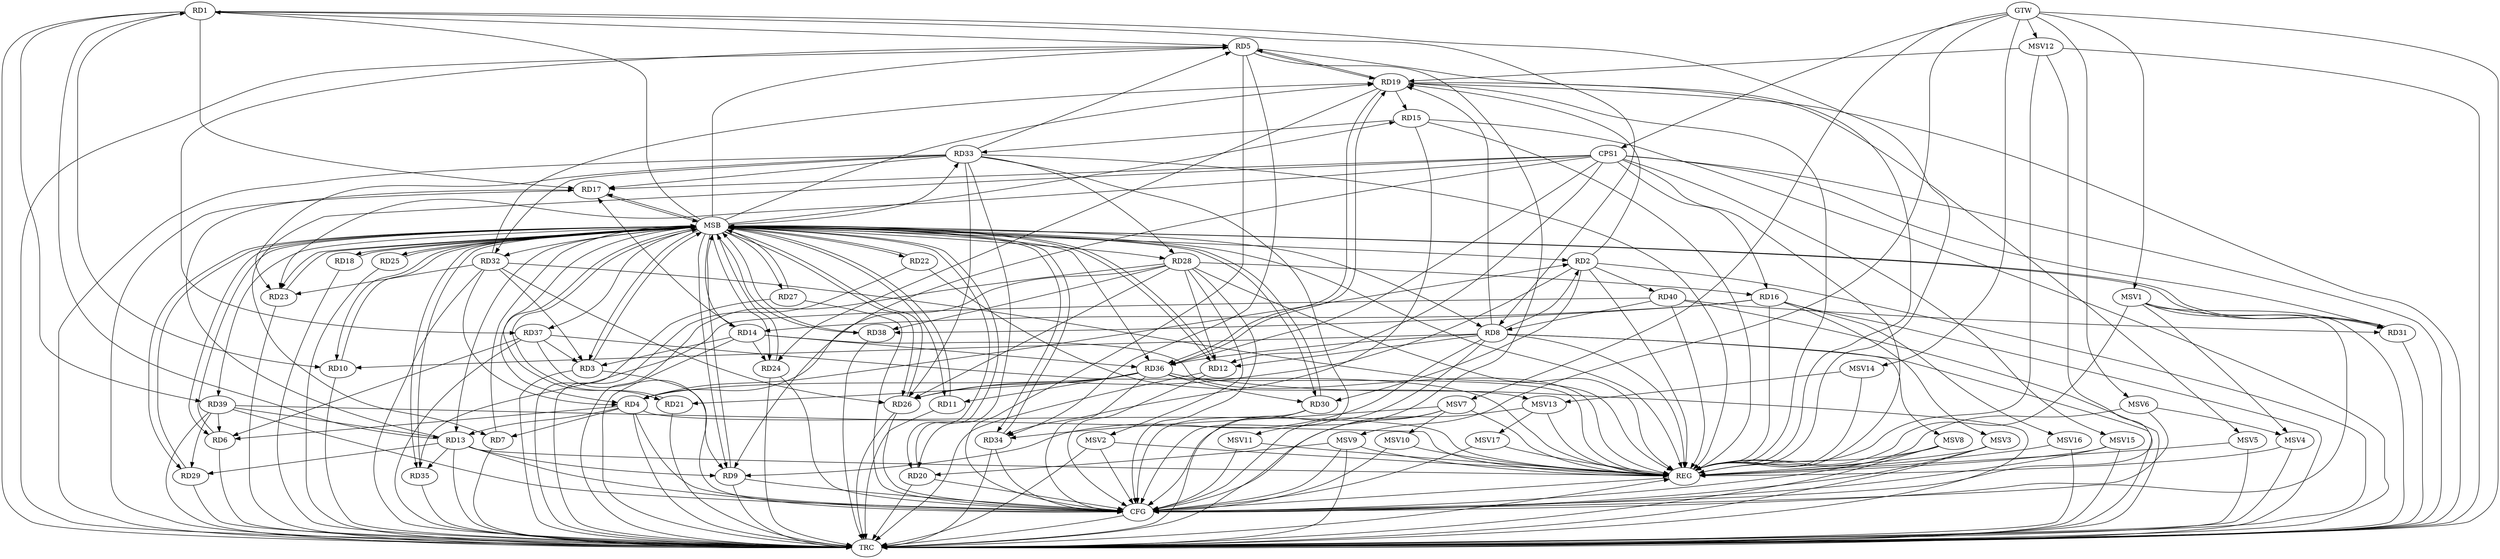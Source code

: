 strict digraph G {
  RD1 [ label="RD1" ];
  RD2 [ label="RD2" ];
  RD3 [ label="RD3" ];
  RD4 [ label="RD4" ];
  RD5 [ label="RD5" ];
  RD6 [ label="RD6" ];
  RD7 [ label="RD7" ];
  RD8 [ label="RD8" ];
  RD9 [ label="RD9" ];
  RD10 [ label="RD10" ];
  RD11 [ label="RD11" ];
  RD12 [ label="RD12" ];
  RD13 [ label="RD13" ];
  RD14 [ label="RD14" ];
  RD15 [ label="RD15" ];
  RD16 [ label="RD16" ];
  RD17 [ label="RD17" ];
  RD18 [ label="RD18" ];
  RD19 [ label="RD19" ];
  RD20 [ label="RD20" ];
  RD21 [ label="RD21" ];
  RD22 [ label="RD22" ];
  RD23 [ label="RD23" ];
  RD24 [ label="RD24" ];
  RD25 [ label="RD25" ];
  RD26 [ label="RD26" ];
  RD27 [ label="RD27" ];
  RD28 [ label="RD28" ];
  RD29 [ label="RD29" ];
  RD30 [ label="RD30" ];
  RD31 [ label="RD31" ];
  RD32 [ label="RD32" ];
  RD33 [ label="RD33" ];
  RD34 [ label="RD34" ];
  RD35 [ label="RD35" ];
  RD36 [ label="RD36" ];
  RD37 [ label="RD37" ];
  RD38 [ label="RD38" ];
  RD39 [ label="RD39" ];
  RD40 [ label="RD40" ];
  CPS1 [ label="CPS1" ];
  GTW [ label="GTW" ];
  REG [ label="REG" ];
  MSB [ label="MSB" ];
  CFG [ label="CFG" ];
  TRC [ label="TRC" ];
  MSV1 [ label="MSV1" ];
  MSV2 [ label="MSV2" ];
  MSV3 [ label="MSV3" ];
  MSV4 [ label="MSV4" ];
  MSV5 [ label="MSV5" ];
  MSV6 [ label="MSV6" ];
  MSV7 [ label="MSV7" ];
  MSV8 [ label="MSV8" ];
  MSV9 [ label="MSV9" ];
  MSV10 [ label="MSV10" ];
  MSV11 [ label="MSV11" ];
  MSV12 [ label="MSV12" ];
  MSV13 [ label="MSV13" ];
  MSV14 [ label="MSV14" ];
  MSV15 [ label="MSV15" ];
  MSV16 [ label="MSV16" ];
  MSV17 [ label="MSV17" ];
  RD1 -> RD5;
  RD1 -> RD8;
  RD1 -> RD10;
  RD13 -> RD1;
  RD1 -> RD17;
  RD1 -> RD39;
  RD4 -> RD2;
  RD8 -> RD2;
  RD2 -> RD19;
  RD2 -> RD26;
  RD2 -> RD30;
  RD2 -> RD40;
  RD14 -> RD3;
  RD32 -> RD3;
  RD37 -> RD3;
  RD4 -> RD6;
  RD4 -> RD7;
  RD4 -> RD13;
  RD28 -> RD4;
  RD32 -> RD4;
  RD36 -> RD4;
  RD5 -> RD19;
  RD19 -> RD5;
  RD33 -> RD5;
  RD5 -> RD34;
  RD5 -> RD37;
  RD37 -> RD6;
  RD39 -> RD6;
  RD8 -> RD9;
  RD8 -> RD10;
  RD8 -> RD12;
  RD8 -> RD19;
  RD8 -> RD36;
  RD40 -> RD8;
  RD13 -> RD9;
  RD37 -> RD9;
  RD36 -> RD11;
  RD28 -> RD12;
  RD13 -> RD17;
  RD13 -> RD29;
  RD13 -> RD35;
  RD39 -> RD13;
  RD16 -> RD14;
  RD14 -> RD17;
  RD14 -> RD24;
  RD14 -> RD36;
  RD19 -> RD15;
  RD15 -> RD33;
  RD15 -> RD34;
  RD28 -> RD16;
  RD16 -> RD38;
  RD33 -> RD17;
  RD19 -> RD24;
  RD32 -> RD19;
  RD19 -> RD36;
  RD36 -> RD19;
  RD33 -> RD20;
  RD36 -> RD21;
  RD32 -> RD23;
  RD33 -> RD23;
  RD28 -> RD26;
  RD32 -> RD26;
  RD33 -> RD26;
  RD36 -> RD26;
  RD33 -> RD28;
  RD28 -> RD38;
  RD39 -> RD29;
  RD36 -> RD30;
  RD40 -> RD31;
  RD33 -> RD32;
  RD40 -> RD35;
  CPS1 -> RD12;
  CPS1 -> RD16;
  CPS1 -> RD7;
  CPS1 -> RD36;
  CPS1 -> RD31;
  CPS1 -> RD23;
  CPS1 -> RD9;
  CPS1 -> RD17;
  GTW -> CPS1;
  RD1 -> REG;
  RD2 -> REG;
  RD4 -> REG;
  RD5 -> REG;
  RD8 -> REG;
  RD13 -> REG;
  RD14 -> REG;
  RD15 -> REG;
  RD16 -> REG;
  RD19 -> REG;
  RD28 -> REG;
  RD32 -> REG;
  RD33 -> REG;
  RD36 -> REG;
  RD37 -> REG;
  RD39 -> REG;
  RD40 -> REG;
  CPS1 -> REG;
  RD3 -> MSB;
  MSB -> RD17;
  MSB -> RD21;
  MSB -> RD29;
  MSB -> RD36;
  MSB -> REG;
  RD6 -> MSB;
  MSB -> RD4;
  MSB -> RD28;
  MSB -> RD38;
  RD7 -> MSB;
  MSB -> RD19;
  MSB -> RD23;
  RD9 -> MSB;
  MSB -> RD1;
  MSB -> RD6;
  MSB -> RD22;
  MSB -> RD27;
  RD10 -> MSB;
  MSB -> RD13;
  MSB -> RD26;
  MSB -> RD37;
  RD11 -> MSB;
  MSB -> RD9;
  RD12 -> MSB;
  RD17 -> MSB;
  MSB -> RD15;
  MSB -> RD24;
  MSB -> RD25;
  MSB -> RD33;
  MSB -> RD34;
  MSB -> RD35;
  RD18 -> MSB;
  RD20 -> MSB;
  RD21 -> MSB;
  MSB -> RD11;
  MSB -> RD31;
  RD22 -> MSB;
  RD23 -> MSB;
  MSB -> RD20;
  RD24 -> MSB;
  MSB -> RD14;
  MSB -> RD18;
  RD25 -> MSB;
  MSB -> RD39;
  RD26 -> MSB;
  MSB -> RD2;
  MSB -> RD30;
  RD27 -> MSB;
  RD29 -> MSB;
  RD30 -> MSB;
  MSB -> RD8;
  MSB -> RD32;
  RD31 -> MSB;
  MSB -> RD3;
  MSB -> RD10;
  RD34 -> MSB;
  RD35 -> MSB;
  MSB -> RD5;
  MSB -> RD12;
  RD38 -> MSB;
  RD33 -> CFG;
  RD28 -> CFG;
  RD36 -> CFG;
  RD20 -> CFG;
  RD9 -> CFG;
  RD12 -> CFG;
  RD5 -> CFG;
  RD27 -> CFG;
  RD26 -> CFG;
  RD39 -> CFG;
  RD13 -> CFG;
  RD30 -> CFG;
  RD8 -> CFG;
  RD4 -> CFG;
  RD24 -> CFG;
  RD34 -> CFG;
  RD3 -> CFG;
  REG -> CFG;
  RD1 -> TRC;
  RD2 -> TRC;
  RD3 -> TRC;
  RD4 -> TRC;
  RD5 -> TRC;
  RD6 -> TRC;
  RD7 -> TRC;
  RD8 -> TRC;
  RD9 -> TRC;
  RD10 -> TRC;
  RD11 -> TRC;
  RD12 -> TRC;
  RD13 -> TRC;
  RD14 -> TRC;
  RD15 -> TRC;
  RD16 -> TRC;
  RD17 -> TRC;
  RD18 -> TRC;
  RD19 -> TRC;
  RD20 -> TRC;
  RD21 -> TRC;
  RD22 -> TRC;
  RD23 -> TRC;
  RD24 -> TRC;
  RD25 -> TRC;
  RD26 -> TRC;
  RD27 -> TRC;
  RD28 -> TRC;
  RD29 -> TRC;
  RD30 -> TRC;
  RD31 -> TRC;
  RD32 -> TRC;
  RD33 -> TRC;
  RD34 -> TRC;
  RD35 -> TRC;
  RD36 -> TRC;
  RD37 -> TRC;
  RD38 -> TRC;
  RD39 -> TRC;
  RD40 -> TRC;
  CPS1 -> TRC;
  GTW -> TRC;
  CFG -> TRC;
  TRC -> REG;
  MSV1 -> RD31;
  GTW -> MSV1;
  MSV1 -> REG;
  MSV1 -> TRC;
  MSV1 -> CFG;
  RD28 -> MSV2;
  MSV2 -> REG;
  MSV2 -> TRC;
  MSV2 -> CFG;
  RD16 -> MSV3;
  MSV3 -> REG;
  MSV3 -> TRC;
  MSV3 -> CFG;
  MSV1 -> MSV4;
  MSV4 -> REG;
  MSV4 -> TRC;
  RD19 -> MSV5;
  MSV5 -> REG;
  MSV5 -> TRC;
  MSV6 -> MSV4;
  GTW -> MSV6;
  MSV6 -> REG;
  MSV6 -> CFG;
  MSV7 -> RD34;
  GTW -> MSV7;
  MSV7 -> REG;
  MSV7 -> TRC;
  MSV7 -> CFG;
  RD8 -> MSV8;
  MSV8 -> REG;
  MSV8 -> TRC;
  MSV8 -> CFG;
  MSV9 -> RD20;
  GTW -> MSV9;
  MSV9 -> REG;
  MSV9 -> TRC;
  MSV9 -> CFG;
  MSV7 -> MSV10;
  MSV10 -> REG;
  MSV10 -> CFG;
  RD5 -> MSV11;
  MSV11 -> REG;
  MSV11 -> CFG;
  MSV12 -> RD19;
  GTW -> MSV12;
  MSV12 -> REG;
  MSV12 -> TRC;
  MSV12 -> CFG;
  RD22 -> MSV13;
  MSV13 -> REG;
  MSV13 -> CFG;
  MSV14 -> MSV13;
  GTW -> MSV14;
  MSV14 -> REG;
  CPS1 -> MSV15;
  MSV15 -> REG;
  MSV15 -> TRC;
  MSV15 -> CFG;
  RD16 -> MSV16;
  MSV16 -> REG;
  MSV16 -> TRC;
  MSV13 -> MSV17;
  MSV17 -> REG;
  MSV17 -> CFG;
}
